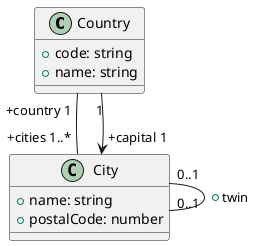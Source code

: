 3. Dans un pays se trouvent des villes, dont une est la capitale.
Une ville peut être jumelée à une ville d'un autre pays.

@startuml

class Country {
    +code: string
    +name: string
}

class City {
    +name: string
    +postalCode: number
}

Country "+country 1" -- "+cities 1..*" City
Country "1" --> "+capital 1" City
City "0..1" -- "0..1" City: +twin

@enduml